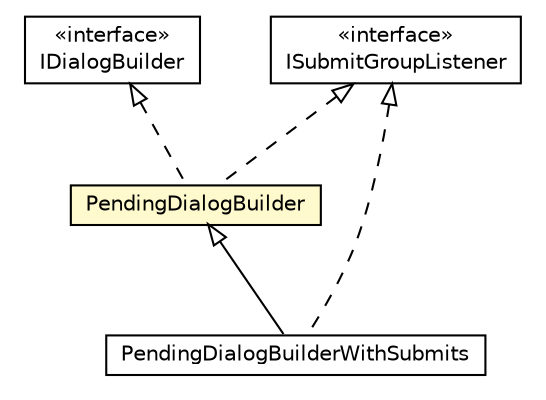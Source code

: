 #!/usr/local/bin/dot
#
# Class diagram 
# Generated by UMLGraph version R5_6-24-gf6e263 (http://www.umlgraph.org/)
#

digraph G {
	edge [fontname="Helvetica",fontsize=10,labelfontname="Helvetica",labelfontsize=10];
	node [fontname="Helvetica",fontsize=10,shape=plaintext];
	nodesep=0.25;
	ranksep=0.5;
	// org.universAAL.ui.dm.userInteraction.PendingDialogBuilder
	c6347684 [label=<<table title="org.universAAL.ui.dm.userInteraction.PendingDialogBuilder" border="0" cellborder="1" cellspacing="0" cellpadding="2" port="p" bgcolor="lemonChiffon" href="./PendingDialogBuilder.html">
		<tr><td><table border="0" cellspacing="0" cellpadding="1">
<tr><td align="center" balign="center"> PendingDialogBuilder </td></tr>
		</table></td></tr>
		</table>>, URL="./PendingDialogBuilder.html", fontname="Helvetica", fontcolor="black", fontsize=10.0];
	// org.universAAL.ui.dm.userInteraction.PendingDialogBuilderWithSubmits
	c6347685 [label=<<table title="org.universAAL.ui.dm.userInteraction.PendingDialogBuilderWithSubmits" border="0" cellborder="1" cellspacing="0" cellpadding="2" port="p" href="./PendingDialogBuilderWithSubmits.html">
		<tr><td><table border="0" cellspacing="0" cellpadding="1">
<tr><td align="center" balign="center"> PendingDialogBuilderWithSubmits </td></tr>
		</table></td></tr>
		</table>>, URL="./PendingDialogBuilderWithSubmits.html", fontname="Helvetica", fontcolor="black", fontsize=10.0];
	// org.universAAL.ui.dm.interfaces.ISubmitGroupListener
	c6347709 [label=<<table title="org.universAAL.ui.dm.interfaces.ISubmitGroupListener" border="0" cellborder="1" cellspacing="0" cellpadding="2" port="p" href="../interfaces/ISubmitGroupListener.html">
		<tr><td><table border="0" cellspacing="0" cellpadding="1">
<tr><td align="center" balign="center"> &#171;interface&#187; </td></tr>
<tr><td align="center" balign="center"> ISubmitGroupListener </td></tr>
		</table></td></tr>
		</table>>, URL="../interfaces/ISubmitGroupListener.html", fontname="Helvetica", fontcolor="black", fontsize=10.0];
	// org.universAAL.ui.dm.interfaces.IDialogBuilder
	c6347713 [label=<<table title="org.universAAL.ui.dm.interfaces.IDialogBuilder" border="0" cellborder="1" cellspacing="0" cellpadding="2" port="p" href="../interfaces/IDialogBuilder.html">
		<tr><td><table border="0" cellspacing="0" cellpadding="1">
<tr><td align="center" balign="center"> &#171;interface&#187; </td></tr>
<tr><td align="center" balign="center"> IDialogBuilder </td></tr>
		</table></td></tr>
		</table>>, URL="../interfaces/IDialogBuilder.html", fontname="Helvetica", fontcolor="black", fontsize=10.0];
	//org.universAAL.ui.dm.userInteraction.PendingDialogBuilder implements org.universAAL.ui.dm.interfaces.ISubmitGroupListener
	c6347709:p -> c6347684:p [dir=back,arrowtail=empty,style=dashed];
	//org.universAAL.ui.dm.userInteraction.PendingDialogBuilder implements org.universAAL.ui.dm.interfaces.IDialogBuilder
	c6347713:p -> c6347684:p [dir=back,arrowtail=empty,style=dashed];
	//org.universAAL.ui.dm.userInteraction.PendingDialogBuilderWithSubmits extends org.universAAL.ui.dm.userInteraction.PendingDialogBuilder
	c6347684:p -> c6347685:p [dir=back,arrowtail=empty];
	//org.universAAL.ui.dm.userInteraction.PendingDialogBuilderWithSubmits implements org.universAAL.ui.dm.interfaces.ISubmitGroupListener
	c6347709:p -> c6347685:p [dir=back,arrowtail=empty,style=dashed];
}

